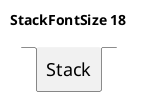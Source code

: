 @startuml
'!include ../../../plantuml-styles/plantuml-ae-skinparam-ex.iuml

skinparam StackFontSize 18

title StackFontSize 18

stack Stack 
@enduml